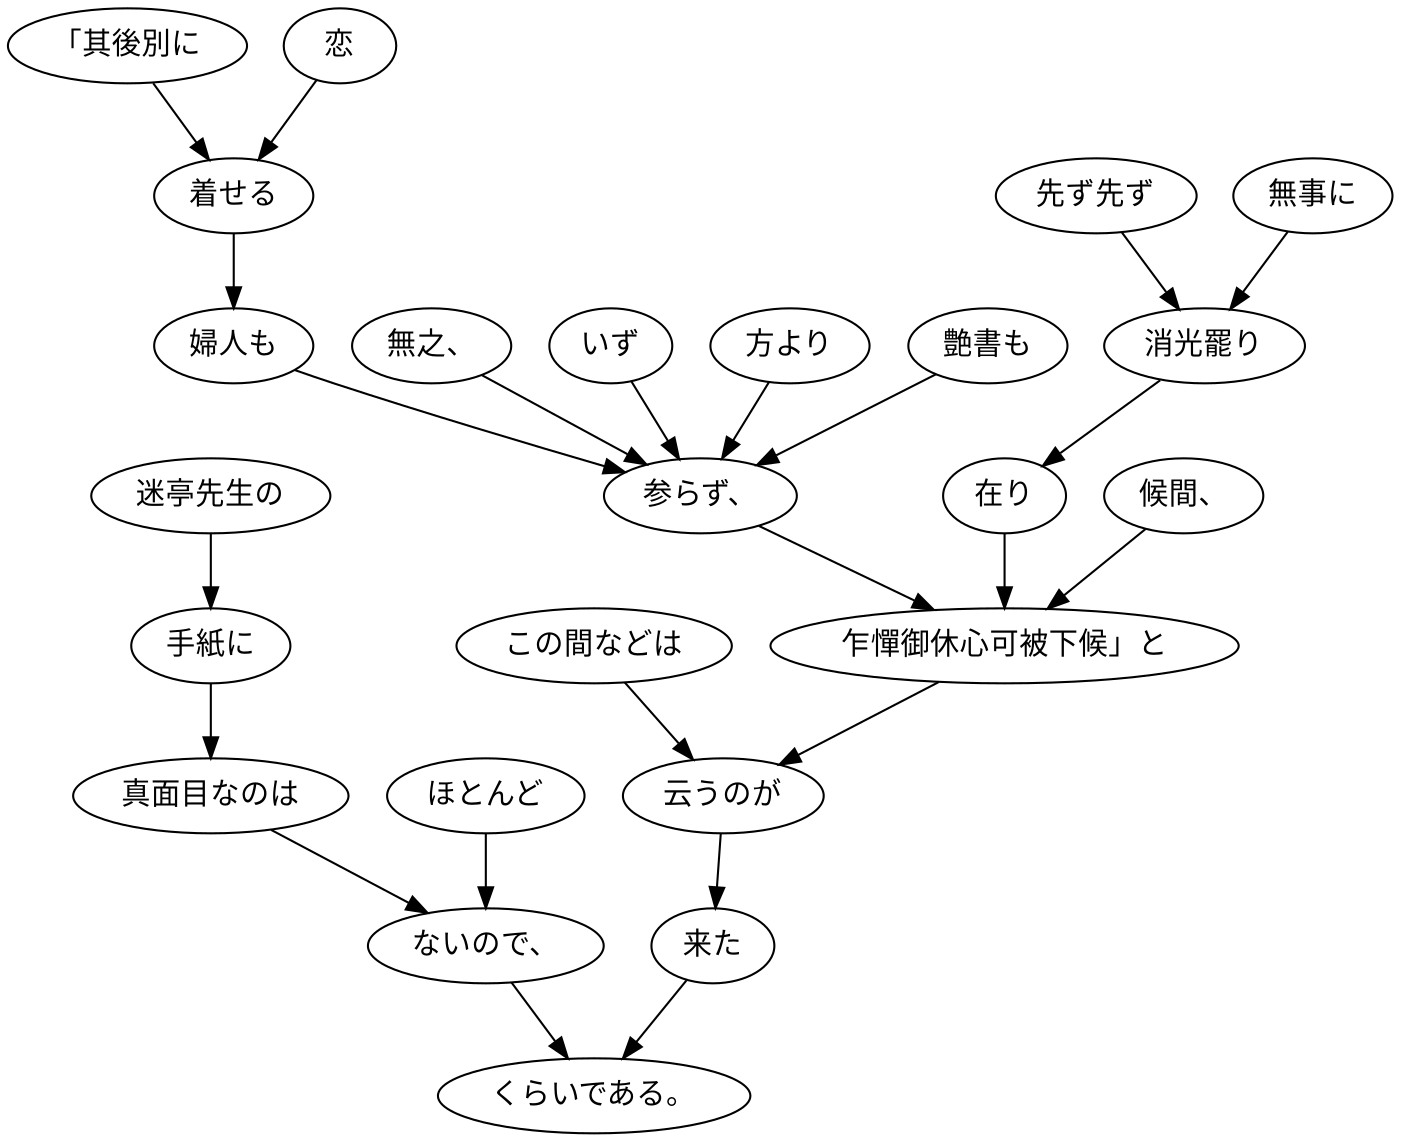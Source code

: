 digraph graph857 {
	node0 [label="迷亭先生の"];
	node1 [label="手紙に"];
	node2 [label="真面目なのは"];
	node3 [label="ほとんど"];
	node4 [label="ないので、"];
	node5 [label="この間などは"];
	node6 [label="「其後別に"];
	node7 [label="恋"];
	node8 [label="着せる"];
	node9 [label="婦人も"];
	node10 [label="無之、"];
	node11 [label="いず"];
	node12 [label="方より"];
	node13 [label="艶書も"];
	node14 [label="参らず、"];
	node15 [label="先ず先ず"];
	node16 [label="無事に"];
	node17 [label="消光罷り"];
	node18 [label="在り"];
	node19 [label="候間、"];
	node20 [label="乍憚御休心可被下候」と"];
	node21 [label="云うのが"];
	node22 [label="来た"];
	node23 [label="くらいである。"];
	node0 -> node1;
	node1 -> node2;
	node2 -> node4;
	node3 -> node4;
	node4 -> node23;
	node5 -> node21;
	node6 -> node8;
	node7 -> node8;
	node8 -> node9;
	node9 -> node14;
	node10 -> node14;
	node11 -> node14;
	node12 -> node14;
	node13 -> node14;
	node14 -> node20;
	node15 -> node17;
	node16 -> node17;
	node17 -> node18;
	node18 -> node20;
	node19 -> node20;
	node20 -> node21;
	node21 -> node22;
	node22 -> node23;
}
